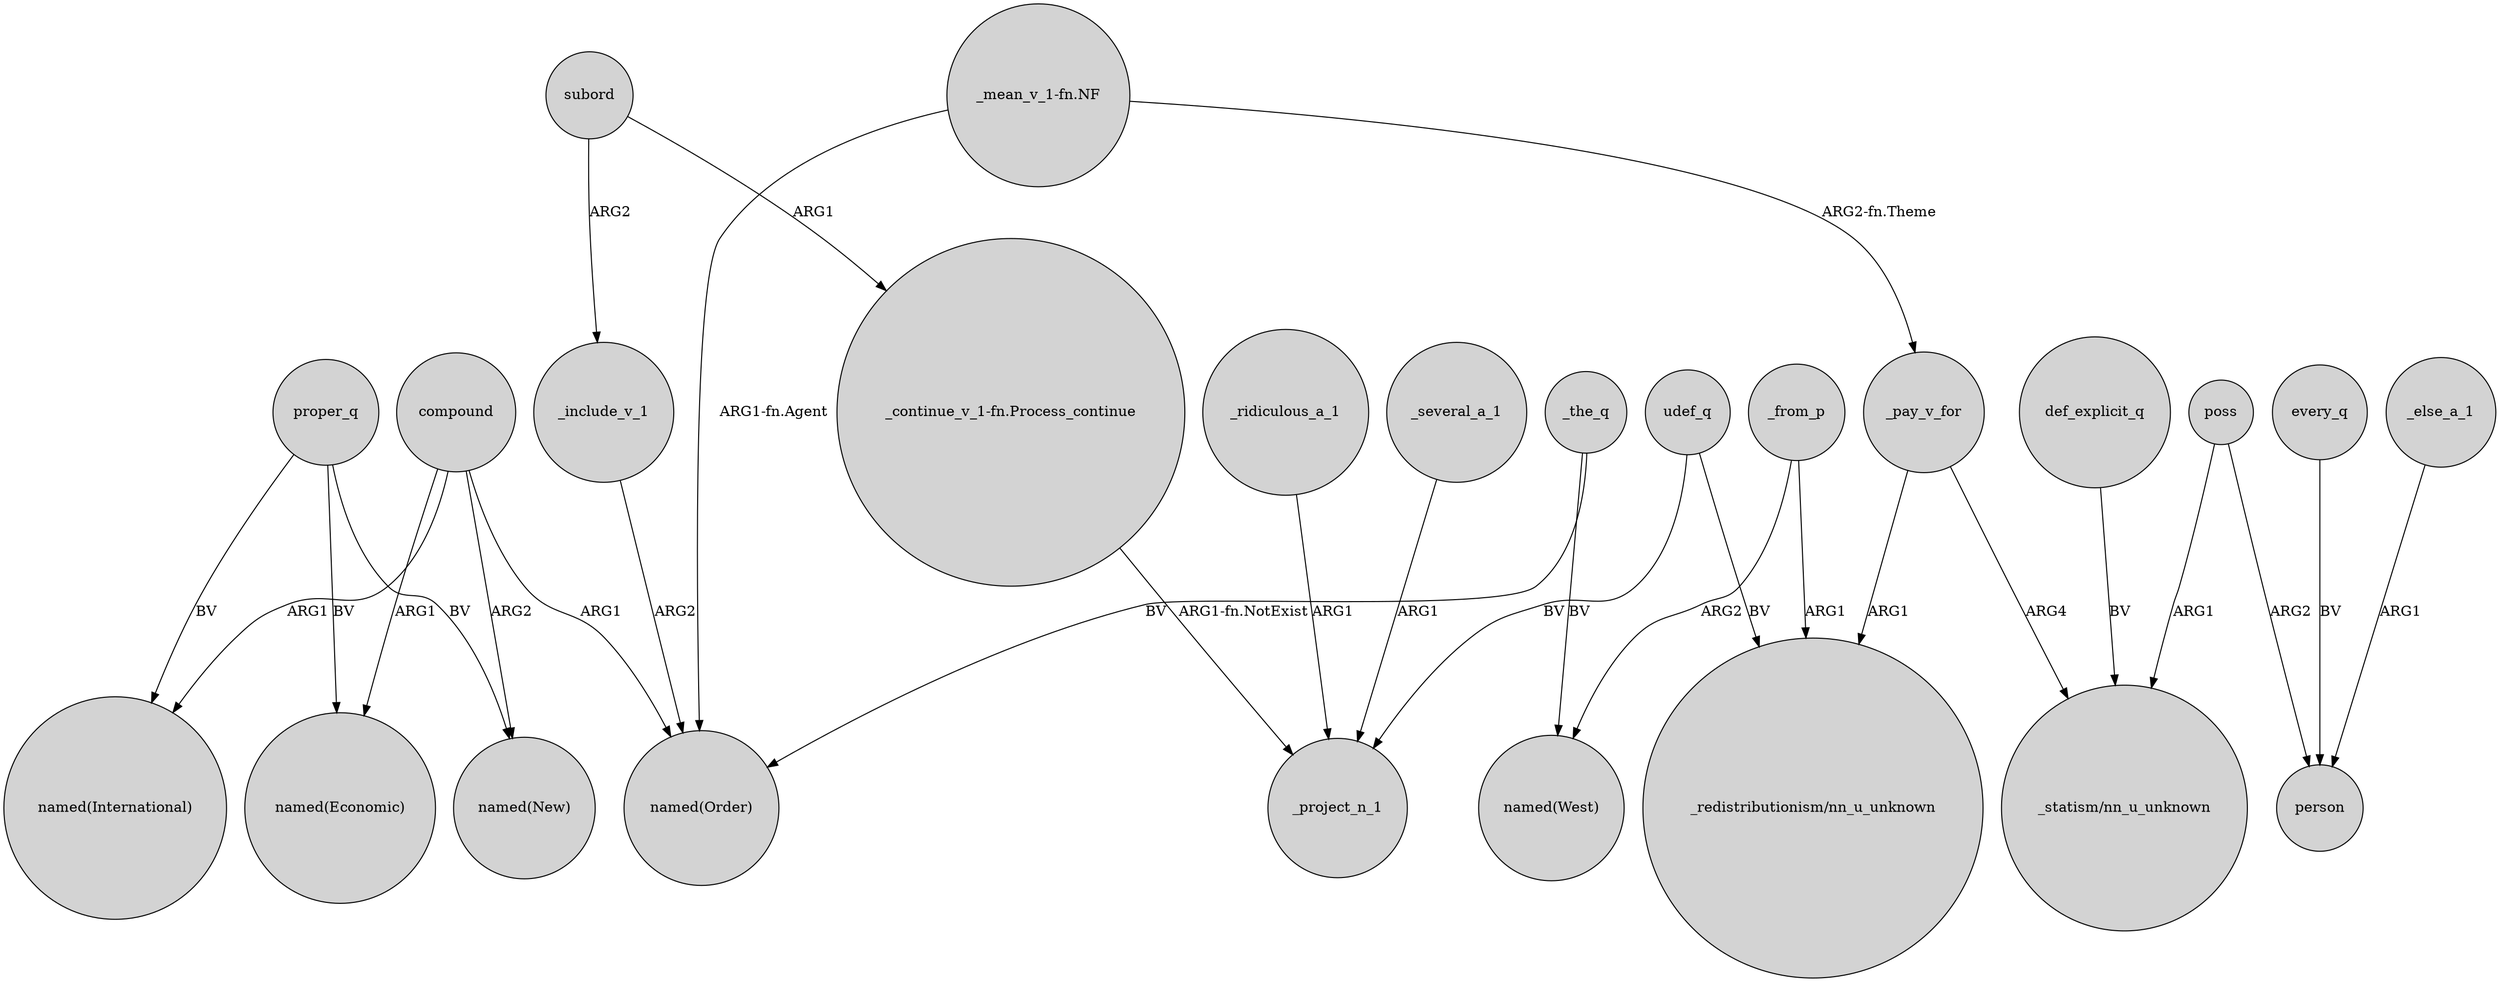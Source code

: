 digraph {
	node [shape=circle style=filled]
	compound -> "named(International)" [label=ARG1]
	poss -> person [label=ARG2]
	_include_v_1 -> "named(Order)" [label=ARG2]
	proper_q -> "named(Economic)" [label=BV]
	compound -> "named(New)" [label=ARG2]
	_from_p -> "named(West)" [label=ARG2]
	proper_q -> "named(New)" [label=BV]
	udef_q -> _project_n_1 [label=BV]
	every_q -> person [label=BV]
	"_continue_v_1-fn.Process_continue" -> _project_n_1 [label="ARG1-fn.NotExist"]
	"_mean_v_1-fn.NF" -> "named(Order)" [label="ARG1-fn.Agent"]
	compound -> "named(Order)" [label=ARG1]
	_from_p -> "_redistributionism/nn_u_unknown" [label=ARG1]
	udef_q -> "_redistributionism/nn_u_unknown" [label=BV]
	_the_q -> "named(Order)" [label=BV]
	_pay_v_for -> "_redistributionism/nn_u_unknown" [label=ARG1]
	_else_a_1 -> person [label=ARG1]
	poss -> "_statism/nn_u_unknown" [label=ARG1]
	_ridiculous_a_1 -> _project_n_1 [label=ARG1]
	subord -> _include_v_1 [label=ARG2]
	def_explicit_q -> "_statism/nn_u_unknown" [label=BV]
	_pay_v_for -> "_statism/nn_u_unknown" [label=ARG4]
	"_mean_v_1-fn.NF" -> _pay_v_for [label="ARG2-fn.Theme"]
	compound -> "named(Economic)" [label=ARG1]
	subord -> "_continue_v_1-fn.Process_continue" [label=ARG1]
	_the_q -> "named(West)" [label=BV]
	_several_a_1 -> _project_n_1 [label=ARG1]
	proper_q -> "named(International)" [label=BV]
}
